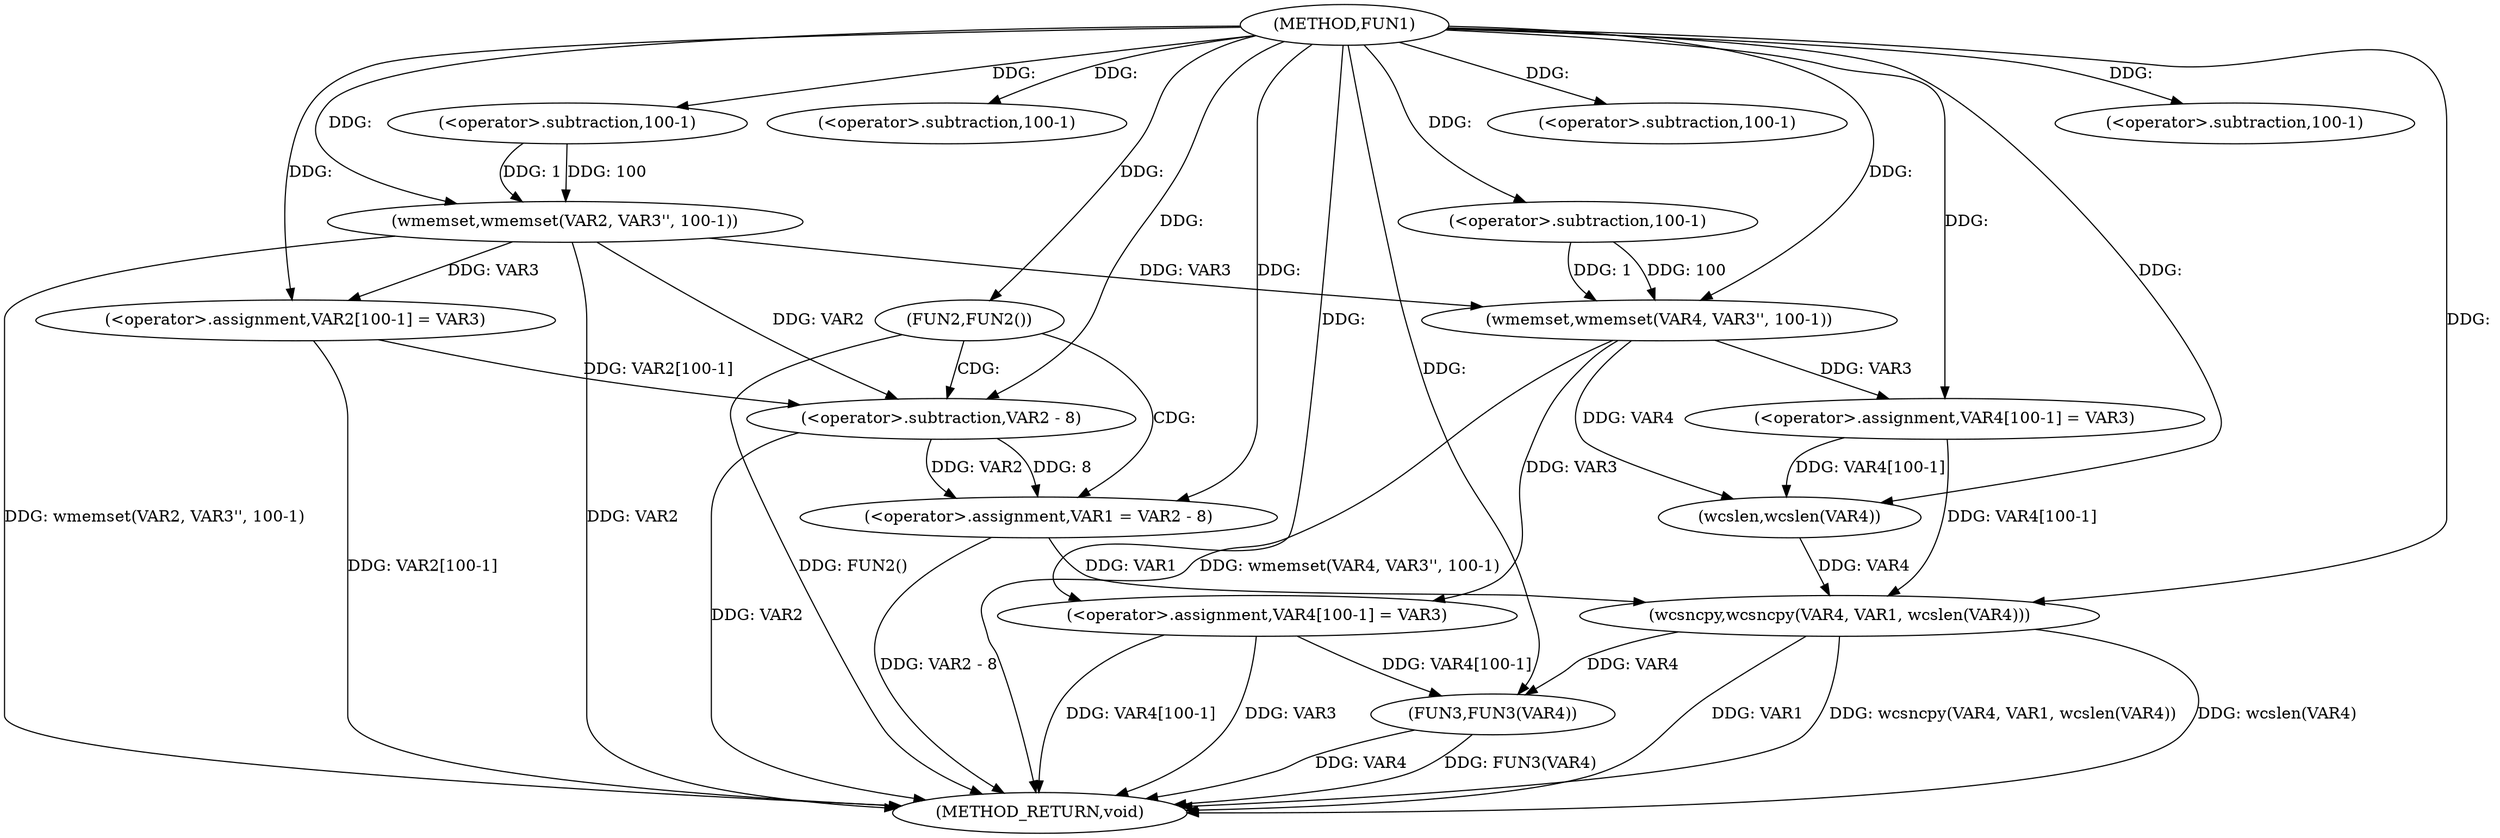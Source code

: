 digraph FUN1 {  
"1000100" [label = "(METHOD,FUN1)" ]
"1000154" [label = "(METHOD_RETURN,void)" ]
"1000104" [label = "(wmemset,wmemset(VAR2, VAR3'', 100-1))" ]
"1000107" [label = "(<operator>.subtraction,100-1)" ]
"1000110" [label = "(<operator>.assignment,VAR2[100-1] = VAR3)" ]
"1000113" [label = "(<operator>.subtraction,100-1)" ]
"1000118" [label = "(FUN2,FUN2())" ]
"1000120" [label = "(<operator>.assignment,VAR1 = VAR2 - 8)" ]
"1000122" [label = "(<operator>.subtraction,VAR2 - 8)" ]
"1000127" [label = "(wmemset,wmemset(VAR4, VAR3'', 100-1))" ]
"1000130" [label = "(<operator>.subtraction,100-1)" ]
"1000133" [label = "(<operator>.assignment,VAR4[100-1] = VAR3)" ]
"1000136" [label = "(<operator>.subtraction,100-1)" ]
"1000140" [label = "(wcsncpy,wcsncpy(VAR4, VAR1, wcslen(VAR4)))" ]
"1000143" [label = "(wcslen,wcslen(VAR4))" ]
"1000145" [label = "(<operator>.assignment,VAR4[100-1] = VAR3)" ]
"1000148" [label = "(<operator>.subtraction,100-1)" ]
"1000152" [label = "(FUN3,FUN3(VAR4))" ]
  "1000140" -> "1000154"  [ label = "DDG: VAR1"] 
  "1000145" -> "1000154"  [ label = "DDG: VAR3"] 
  "1000104" -> "1000154"  [ label = "DDG: wmemset(VAR2, VAR3'', 100-1)"] 
  "1000104" -> "1000154"  [ label = "DDG: VAR2"] 
  "1000122" -> "1000154"  [ label = "DDG: VAR2"] 
  "1000118" -> "1000154"  [ label = "DDG: FUN2()"] 
  "1000145" -> "1000154"  [ label = "DDG: VAR4[100-1]"] 
  "1000110" -> "1000154"  [ label = "DDG: VAR2[100-1]"] 
  "1000140" -> "1000154"  [ label = "DDG: wcsncpy(VAR4, VAR1, wcslen(VAR4))"] 
  "1000152" -> "1000154"  [ label = "DDG: FUN3(VAR4)"] 
  "1000127" -> "1000154"  [ label = "DDG: wmemset(VAR4, VAR3'', 100-1)"] 
  "1000152" -> "1000154"  [ label = "DDG: VAR4"] 
  "1000140" -> "1000154"  [ label = "DDG: wcslen(VAR4)"] 
  "1000120" -> "1000154"  [ label = "DDG: VAR2 - 8"] 
  "1000100" -> "1000104"  [ label = "DDG: "] 
  "1000107" -> "1000104"  [ label = "DDG: 100"] 
  "1000107" -> "1000104"  [ label = "DDG: 1"] 
  "1000100" -> "1000107"  [ label = "DDG: "] 
  "1000104" -> "1000110"  [ label = "DDG: VAR3"] 
  "1000100" -> "1000110"  [ label = "DDG: "] 
  "1000100" -> "1000113"  [ label = "DDG: "] 
  "1000100" -> "1000118"  [ label = "DDG: "] 
  "1000122" -> "1000120"  [ label = "DDG: VAR2"] 
  "1000122" -> "1000120"  [ label = "DDG: 8"] 
  "1000100" -> "1000120"  [ label = "DDG: "] 
  "1000104" -> "1000122"  [ label = "DDG: VAR2"] 
  "1000110" -> "1000122"  [ label = "DDG: VAR2[100-1]"] 
  "1000100" -> "1000122"  [ label = "DDG: "] 
  "1000100" -> "1000127"  [ label = "DDG: "] 
  "1000104" -> "1000127"  [ label = "DDG: VAR3"] 
  "1000130" -> "1000127"  [ label = "DDG: 100"] 
  "1000130" -> "1000127"  [ label = "DDG: 1"] 
  "1000100" -> "1000130"  [ label = "DDG: "] 
  "1000127" -> "1000133"  [ label = "DDG: VAR3"] 
  "1000100" -> "1000133"  [ label = "DDG: "] 
  "1000100" -> "1000136"  [ label = "DDG: "] 
  "1000143" -> "1000140"  [ label = "DDG: VAR4"] 
  "1000133" -> "1000140"  [ label = "DDG: VAR4[100-1]"] 
  "1000100" -> "1000140"  [ label = "DDG: "] 
  "1000120" -> "1000140"  [ label = "DDG: VAR1"] 
  "1000133" -> "1000143"  [ label = "DDG: VAR4[100-1]"] 
  "1000127" -> "1000143"  [ label = "DDG: VAR4"] 
  "1000100" -> "1000143"  [ label = "DDG: "] 
  "1000100" -> "1000145"  [ label = "DDG: "] 
  "1000127" -> "1000145"  [ label = "DDG: VAR3"] 
  "1000100" -> "1000148"  [ label = "DDG: "] 
  "1000140" -> "1000152"  [ label = "DDG: VAR4"] 
  "1000145" -> "1000152"  [ label = "DDG: VAR4[100-1]"] 
  "1000100" -> "1000152"  [ label = "DDG: "] 
  "1000118" -> "1000120"  [ label = "CDG: "] 
  "1000118" -> "1000122"  [ label = "CDG: "] 
}
